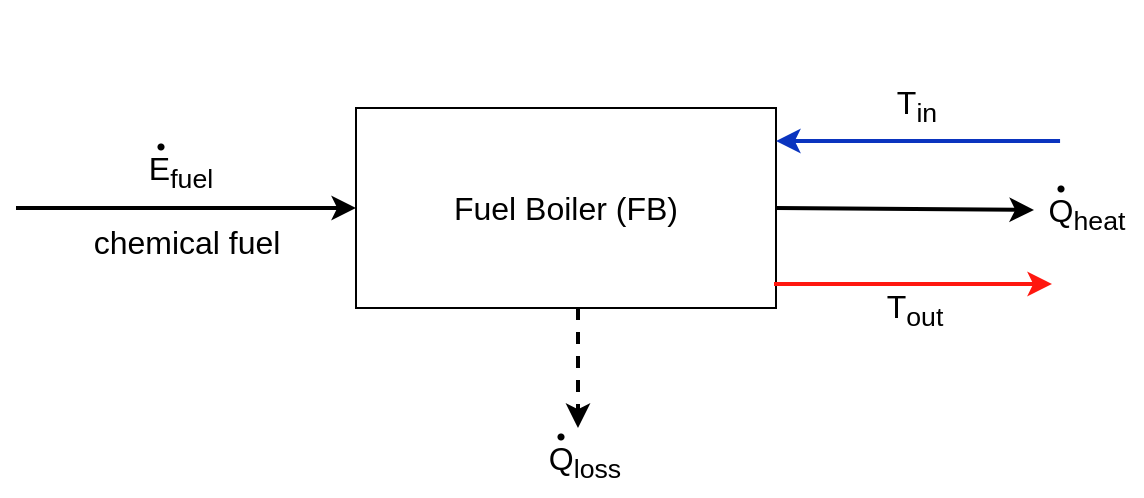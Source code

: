 <mxfile version="21.3.7" type="device">
  <diagram id="kJes-hOu5LFb9hqr-LKq" name="Seite-1">
    <mxGraphModel dx="675" dy="462" grid="0" gridSize="10" guides="1" tooltips="1" connect="1" arrows="1" fold="1" page="1" pageScale="1" pageWidth="827" pageHeight="1169" math="0" shadow="0">
      <root>
        <mxCell id="0" />
        <mxCell id="1" parent="0" />
        <mxCell id="wZrfAmfpHfwwoAlyTFxW-4" value="" style="endArrow=classic;html=1;rounded=0;fontSize=16;entryX=0;entryY=0.5;entryDx=0;entryDy=0;strokeWidth=2;" parent="1" target="wZrfAmfpHfwwoAlyTFxW-1" edge="1">
          <mxGeometry width="50" height="50" relative="1" as="geometry">
            <mxPoint x="150" y="210" as="sourcePoint" />
            <mxPoint x="260" y="200" as="targetPoint" />
          </mxGeometry>
        </mxCell>
        <mxCell id="wZrfAmfpHfwwoAlyTFxW-5" value="chemical fuel" style="text;html=1;align=center;verticalAlign=middle;resizable=0;points=[];autosize=1;strokeColor=none;fillColor=none;fontSize=16;" parent="1" vertex="1">
          <mxGeometry x="175" y="212" width="120" height="30" as="geometry" />
        </mxCell>
        <mxCell id="wZrfAmfpHfwwoAlyTFxW-6" value="&lt;font style=&quot;font-size: 16px;&quot;&gt;E&lt;sub&gt;fuel&lt;/sub&gt;&lt;/font&gt;" style="text;html=1;align=center;verticalAlign=middle;resizable=0;points=[];autosize=1;strokeColor=none;fillColor=none;fontSize=16;" parent="1" vertex="1">
          <mxGeometry x="202" y="172" width="60" height="40" as="geometry" />
        </mxCell>
        <mxCell id="wZrfAmfpHfwwoAlyTFxW-8" value="" style="endArrow=classic;html=1;rounded=0;fontSize=16;strokeWidth=2;exitX=1;exitY=0.5;exitDx=0;exitDy=0;" parent="1" source="wZrfAmfpHfwwoAlyTFxW-1" edge="1">
          <mxGeometry width="50" height="50" relative="1" as="geometry">
            <mxPoint x="559" y="211" as="sourcePoint" />
            <mxPoint x="659" y="211" as="targetPoint" />
          </mxGeometry>
        </mxCell>
        <mxCell id="wZrfAmfpHfwwoAlyTFxW-10" value="" style="endArrow=classic;html=1;rounded=0;fontSize=16;strokeWidth=2;dashed=1;" parent="1" edge="1">
          <mxGeometry width="50" height="50" relative="1" as="geometry">
            <mxPoint x="431" y="260" as="sourcePoint" />
            <mxPoint x="431" y="320" as="targetPoint" />
          </mxGeometry>
        </mxCell>
        <mxCell id="wZrfAmfpHfwwoAlyTFxW-13" value="Q&lt;sub&gt;loss&lt;/sub&gt;" style="text;html=1;align=center;verticalAlign=middle;resizable=0;points=[];autosize=1;strokeColor=none;fillColor=none;fontSize=16;" parent="1" vertex="1">
          <mxGeometry x="407" y="319" width="54" height="35" as="geometry" />
        </mxCell>
        <mxCell id="wZrfAmfpHfwwoAlyTFxW-14" value="&lt;font style=&quot;font-size: 30px;&quot; face=&quot;Georgia&quot;&gt;.&lt;/font&gt;" style="text;html=1;align=center;verticalAlign=middle;resizable=0;points=[];autosize=1;strokeColor=none;fillColor=none;fontSize=70;strokeWidth=2;labelBackgroundColor=none;" parent="1" vertex="1">
          <mxGeometry x="407" y="251" width="30" height="100" as="geometry" />
        </mxCell>
        <mxCell id="wZrfAmfpHfwwoAlyTFxW-1" value="&lt;font style=&quot;font-size: 16px;&quot;&gt;Fuel Boiler (FB)&lt;/font&gt;" style="rounded=0;whiteSpace=wrap;html=1;" parent="1" vertex="1">
          <mxGeometry x="320" y="160" width="210" height="100" as="geometry" />
        </mxCell>
        <mxCell id="wZrfAmfpHfwwoAlyTFxW-24" value="" style="endArrow=classic;html=1;rounded=0;fontSize=19;entryX=-0.009;entryY=0.171;entryDx=0;entryDy=0;entryPerimeter=0;fillColor=#dae8fc;strokeColor=#0A34BF;strokeWidth=2;" parent="1" edge="1">
          <mxGeometry width="50" height="50" relative="1" as="geometry">
            <mxPoint x="672.03" y="176.5" as="sourcePoint" />
            <mxPoint x="530" y="176.5" as="targetPoint" />
          </mxGeometry>
        </mxCell>
        <mxCell id="wZrfAmfpHfwwoAlyTFxW-25" value="&lt;font style=&quot;font-size: 16px;&quot;&gt;T&lt;sub style=&quot;&quot;&gt;in&lt;/sub&gt;&lt;/font&gt;" style="edgeLabel;html=1;align=center;verticalAlign=middle;resizable=0;points=[];fontSize=16;" parent="wZrfAmfpHfwwoAlyTFxW-24" vertex="1" connectable="0">
          <mxGeometry x="-0.447" y="-1" relative="1" as="geometry">
            <mxPoint x="-33" y="-17" as="offset" />
          </mxGeometry>
        </mxCell>
        <mxCell id="wZrfAmfpHfwwoAlyTFxW-29" value="" style="endArrow=classic;html=1;rounded=0;fontSize=19;strokeColor=#FF170F;strokeWidth=2;" parent="1" edge="1">
          <mxGeometry width="50" height="50" relative="1" as="geometry">
            <mxPoint x="529" y="248" as="sourcePoint" />
            <mxPoint x="668" y="248" as="targetPoint" />
          </mxGeometry>
        </mxCell>
        <mxCell id="wZrfAmfpHfwwoAlyTFxW-30" value="&lt;font style=&quot;font-size: 16px;&quot;&gt;T&lt;sub style=&quot;&quot;&gt;out&lt;/sub&gt;&lt;/font&gt;" style="edgeLabel;html=1;align=center;verticalAlign=middle;resizable=0;points=[];fontSize=16;" parent="wZrfAmfpHfwwoAlyTFxW-29" vertex="1" connectable="0">
          <mxGeometry x="-0.447" y="-1" relative="1" as="geometry">
            <mxPoint x="31" y="12" as="offset" />
          </mxGeometry>
        </mxCell>
        <mxCell id="Yo5HkWc7zvnG_KWLCb6x-1" value="&lt;font style=&quot;font-size: 30px;&quot; face=&quot;Georgia&quot;&gt;.&lt;/font&gt;" style="text;html=1;align=center;verticalAlign=middle;resizable=0;points=[];autosize=1;strokeColor=none;fillColor=none;fontSize=70;strokeWidth=2;" parent="1" vertex="1">
          <mxGeometry x="207" y="106" width="30" height="100" as="geometry" />
        </mxCell>
        <mxCell id="Yo5HkWc7zvnG_KWLCb6x-2" value="&lt;font style=&quot;font-size: 30px;&quot; face=&quot;Georgia&quot;&gt;.&lt;/font&gt;" style="text;html=1;align=center;verticalAlign=middle;resizable=0;points=[];autosize=1;strokeColor=none;fillColor=none;fontSize=70;strokeWidth=2;" parent="1" vertex="1">
          <mxGeometry x="657" y="127" width="30" height="100" as="geometry" />
        </mxCell>
        <mxCell id="G6MsIExth3SQJd9idaNZ-1" value="Q&lt;sub&gt;heat&lt;/sub&gt;" style="text;html=1;align=center;verticalAlign=middle;resizable=0;points=[];autosize=1;strokeColor=none;fillColor=none;fontSize=16;" vertex="1" parent="1">
          <mxGeometry x="657" y="195" width="56" height="35" as="geometry" />
        </mxCell>
      </root>
    </mxGraphModel>
  </diagram>
</mxfile>
